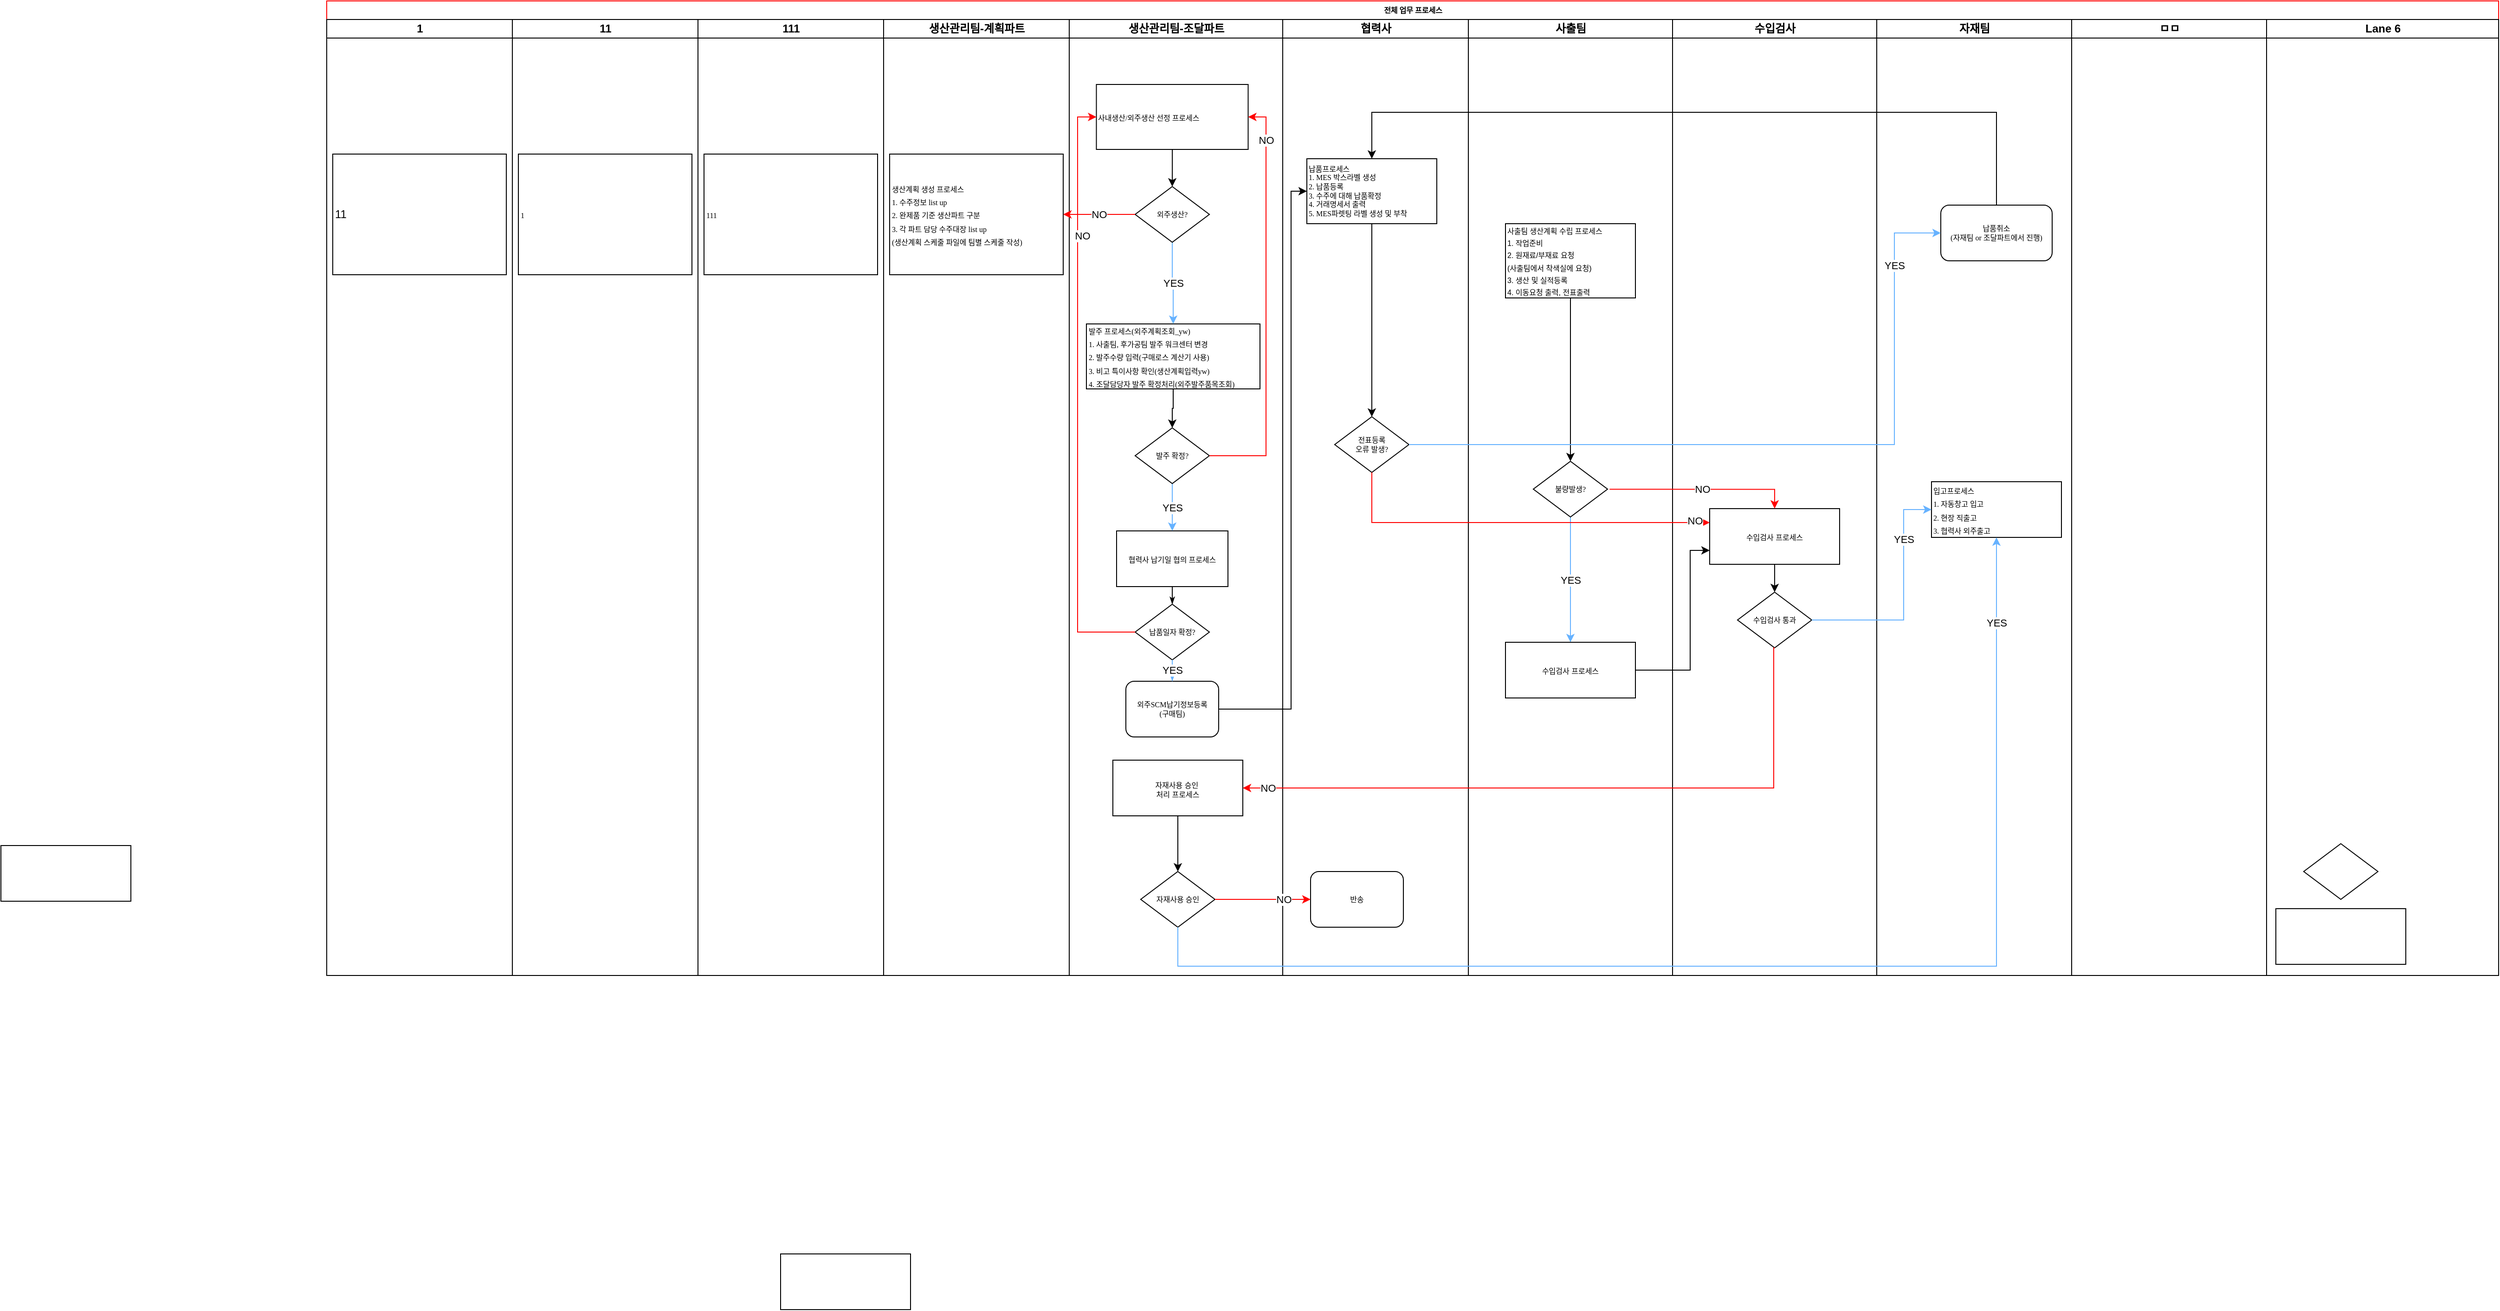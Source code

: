 <mxfile version="24.3.1" type="github">
  <diagram name="Page-1" id="74e2e168-ea6b-b213-b513-2b3c1d86103e">
    <mxGraphModel dx="2347" dy="1438" grid="1" gridSize="10" guides="1" tooltips="1" connect="1" arrows="1" fold="1" page="1" pageScale="1" pageWidth="1100" pageHeight="850" background="none" math="0" shadow="0">
      <root>
        <mxCell id="0" />
        <mxCell id="1" parent="0" />
        <mxCell id="77e6c97f196da883-1" value="전체 업무 프로세스" style="swimlane;html=1;childLayout=stackLayout;startSize=20;rounded=0;shadow=0;labelBackgroundColor=none;strokeWidth=1;fontFamily=Verdana;fontSize=8;align=center;strokeColor=#FF0000;" parent="1" vertex="1">
          <mxGeometry x="-139" y="-220" width="2340" height="1050" as="geometry" />
        </mxCell>
        <mxCell id="lvfCB4eY2tcOJgBGcnWr-15" value="1" style="swimlane;html=1;startSize=20;" vertex="1" parent="77e6c97f196da883-1">
          <mxGeometry y="20" width="200" height="1030" as="geometry" />
        </mxCell>
        <mxCell id="lvfCB4eY2tcOJgBGcnWr-16" value="11" style="rounded=0;whiteSpace=wrap;html=1;align=left;" vertex="1" parent="lvfCB4eY2tcOJgBGcnWr-15">
          <mxGeometry x="6.5" y="145" width="187" height="130" as="geometry" />
        </mxCell>
        <mxCell id="lvfCB4eY2tcOJgBGcnWr-13" value="11" style="swimlane;html=1;startSize=20;" vertex="1" parent="77e6c97f196da883-1">
          <mxGeometry x="200" y="20" width="200" height="1030" as="geometry" />
        </mxCell>
        <mxCell id="lvfCB4eY2tcOJgBGcnWr-14" value="&lt;div&gt;&lt;font face=&quot;Verdana&quot;&gt;&lt;span style=&quot;font-size: 8px;&quot;&gt;1&lt;/span&gt;&lt;/font&gt;&lt;/div&gt;" style="rounded=0;whiteSpace=wrap;html=1;align=left;" vertex="1" parent="lvfCB4eY2tcOJgBGcnWr-13">
          <mxGeometry x="6.5" y="145" width="187" height="130" as="geometry" />
        </mxCell>
        <mxCell id="lvfCB4eY2tcOJgBGcnWr-11" value="111" style="swimlane;html=1;startSize=20;" vertex="1" parent="77e6c97f196da883-1">
          <mxGeometry x="400" y="20" width="200" height="1030" as="geometry" />
        </mxCell>
        <mxCell id="lvfCB4eY2tcOJgBGcnWr-12" value="&lt;div&gt;&lt;font face=&quot;Verdana&quot;&gt;&lt;span style=&quot;font-size: 8px;&quot;&gt;111&lt;/span&gt;&lt;/font&gt;&lt;/div&gt;" style="rounded=0;whiteSpace=wrap;html=1;align=left;" vertex="1" parent="lvfCB4eY2tcOJgBGcnWr-11">
          <mxGeometry x="6.5" y="145" width="187" height="130" as="geometry" />
        </mxCell>
        <mxCell id="y9S3NXdiilQCgTe4i54k-29" value="생산관리팀-계획파트" style="swimlane;html=1;startSize=20;" parent="77e6c97f196da883-1" vertex="1">
          <mxGeometry x="600" y="20" width="200" height="1030" as="geometry" />
        </mxCell>
        <mxCell id="lvfCB4eY2tcOJgBGcnWr-2" value="&lt;div&gt;&lt;font face=&quot;Verdana&quot;&gt;&lt;span style=&quot;font-size: 8px;&quot;&gt;생산계획 생성 프로세스&lt;/span&gt;&lt;/font&gt;&lt;/div&gt;&lt;div&gt;&lt;font face=&quot;Verdana&quot;&gt;&lt;span style=&quot;font-size: 8px;&quot;&gt;1. 수주정보 list up&lt;/span&gt;&lt;/font&gt;&lt;/div&gt;&lt;div&gt;&lt;font face=&quot;Verdana&quot;&gt;&lt;span style=&quot;font-size: 8px;&quot;&gt;2. 완제품 기준 생산파트 구분&lt;/span&gt;&lt;/font&gt;&lt;/div&gt;&lt;div&gt;&lt;font face=&quot;Verdana&quot;&gt;&lt;span style=&quot;font-size: 8px;&quot;&gt;3. 각 파트 담당 수주대장 list up&lt;/span&gt;&lt;/font&gt;&lt;/div&gt;&lt;div&gt;&lt;font face=&quot;Verdana&quot;&gt;&lt;span style=&quot;font-size: 8px;&quot;&gt;(&lt;/span&gt;&lt;/font&gt;&lt;span style=&quot;font-size: 8px; font-family: Verdana; background-color: initial;&quot;&gt;생산계획 스케줄 파일에 팀별 스케줄 작성)&lt;/span&gt;&lt;/div&gt;" style="rounded=0;whiteSpace=wrap;html=1;align=left;" vertex="1" parent="y9S3NXdiilQCgTe4i54k-29">
          <mxGeometry x="6.5" y="145" width="187" height="130" as="geometry" />
        </mxCell>
        <mxCell id="77e6c97f196da883-2" value="생산관리팀-조달파트" style="swimlane;html=1;startSize=20;" parent="77e6c97f196da883-1" vertex="1">
          <mxGeometry x="800" y="20" width="230" height="1030" as="geometry" />
        </mxCell>
        <mxCell id="1W7hlDghSzM9yavTwnq8-4" value="&lt;span style=&quot;font-family: Verdana; font-size: 8px;&quot;&gt;협력사 납기일 협의 프로세스&lt;br&gt;&lt;/span&gt;" style="rounded=0;whiteSpace=wrap;html=1;" parent="77e6c97f196da883-2" vertex="1">
          <mxGeometry x="51" y="551" width="120" height="60" as="geometry" />
        </mxCell>
        <mxCell id="1W7hlDghSzM9yavTwnq8-7" value="&lt;span style=&quot;color: rgb(0, 0, 0); font-family: Verdana; font-size: 8px; font-style: normal; font-variant-ligatures: normal; font-variant-caps: normal; font-weight: 400; letter-spacing: normal; orphans: 2; text-align: center; text-indent: 0px; text-transform: none; widows: 2; word-spacing: 0px; -webkit-text-stroke-width: 0px; white-space: normal; background-color: rgb(251, 251, 251); text-decoration-thickness: initial; text-decoration-style: initial; text-decoration-color: initial; display: inline !important; float: none;&quot;&gt;납품일자 확정?&lt;/span&gt;" style="rhombus;whiteSpace=wrap;html=1;rounded=0;shadow=0;labelBackgroundColor=none;strokeWidth=1;fontFamily=Verdana;fontSize=8;align=center;" parent="77e6c97f196da883-2" vertex="1">
          <mxGeometry x="71" y="630" width="80" height="60" as="geometry" />
        </mxCell>
        <mxCell id="77e6c97f196da883-26" style="edgeStyle=orthogonalEdgeStyle;rounded=1;html=1;labelBackgroundColor=none;startArrow=none;startFill=0;startSize=5;endArrow=classicThin;endFill=1;endSize=5;jettySize=auto;orthogonalLoop=1;strokeWidth=1;fontFamily=Verdana;fontSize=8;exitX=0.5;exitY=1;exitDx=0;exitDy=0;entryX=0.5;entryY=0;entryDx=0;entryDy=0;" parent="77e6c97f196da883-2" source="1W7hlDghSzM9yavTwnq8-4" target="1W7hlDghSzM9yavTwnq8-7" edge="1">
          <mxGeometry relative="1" as="geometry">
            <mxPoint x="120" y="493" as="sourcePoint" />
            <mxPoint x="190" y="498" as="targetPoint" />
          </mxGeometry>
        </mxCell>
        <mxCell id="1W7hlDghSzM9yavTwnq8-14" value="&lt;div&gt;외주SCM납기정보등록&lt;/div&gt;&lt;div&gt;(구매팀)&lt;/div&gt;" style="rounded=1;whiteSpace=wrap;html=1;shadow=0;labelBackgroundColor=none;strokeWidth=1;fontFamily=Verdana;fontSize=8;align=center;" parent="77e6c97f196da883-2" vertex="1">
          <mxGeometry x="61" y="713" width="100" height="60" as="geometry" />
        </mxCell>
        <mxCell id="1W7hlDghSzM9yavTwnq8-10" style="edgeStyle=orthogonalEdgeStyle;rounded=1;html=1;labelBackgroundColor=none;startArrow=none;startFill=0;startSize=5;endArrow=classicThin;endFill=1;endSize=5;jettySize=auto;orthogonalLoop=1;strokeWidth=1;fontFamily=Verdana;fontSize=8;entryX=0.5;entryY=0;entryDx=0;entryDy=0;exitX=0.5;exitY=1;exitDx=0;exitDy=0;strokeColor=#66B2FF;" parent="77e6c97f196da883-2" source="1W7hlDghSzM9yavTwnq8-7" target="1W7hlDghSzM9yavTwnq8-14" edge="1">
          <mxGeometry relative="1" as="geometry">
            <mxPoint x="211" y="573" as="sourcePoint" />
            <mxPoint x="191" y="488" as="targetPoint" />
          </mxGeometry>
        </mxCell>
        <mxCell id="1W7hlDghSzM9yavTwnq8-11" value="YES" style="edgeLabel;html=1;align=center;verticalAlign=middle;resizable=0;points=[];" parent="1W7hlDghSzM9yavTwnq8-10" vertex="1" connectable="0">
          <mxGeometry x="0.199" y="-2" relative="1" as="geometry">
            <mxPoint x="2" y="-3" as="offset" />
          </mxGeometry>
        </mxCell>
        <mxCell id="1W7hlDghSzM9yavTwnq8-40" style="edgeStyle=orthogonalEdgeStyle;rounded=0;orthogonalLoop=1;jettySize=auto;html=1;entryX=0.5;entryY=0;entryDx=0;entryDy=0;" parent="77e6c97f196da883-2" source="1W7hlDghSzM9yavTwnq8-30" target="1W7hlDghSzM9yavTwnq8-37" edge="1">
          <mxGeometry relative="1" as="geometry" />
        </mxCell>
        <mxCell id="1W7hlDghSzM9yavTwnq8-30" value="&lt;font style=&quot;font-size: 8px;&quot;&gt;자재사용 승인&amp;nbsp;&lt;/font&gt;&lt;div style=&quot;font-size: 8px;&quot;&gt;&lt;font style=&quot;font-size: 8px;&quot;&gt;처리&amp;nbsp;&lt;span style=&quot;background-color: initial;&quot;&gt;프로세스&lt;/span&gt;&lt;/font&gt;&lt;/div&gt;" style="rounded=0;whiteSpace=wrap;html=1;" parent="77e6c97f196da883-2" vertex="1">
          <mxGeometry x="47" y="798" width="140" height="60" as="geometry" />
        </mxCell>
        <mxCell id="1W7hlDghSzM9yavTwnq8-37" value="자재사용 승인" style="rhombus;whiteSpace=wrap;html=1;rounded=0;shadow=0;labelBackgroundColor=none;strokeWidth=1;fontFamily=Verdana;fontSize=8;align=center;" parent="77e6c97f196da883-2" vertex="1">
          <mxGeometry x="77" y="918" width="80" height="60" as="geometry" />
        </mxCell>
        <mxCell id="lvfCB4eY2tcOJgBGcnWr-3" value="YES" style="edgeStyle=orthogonalEdgeStyle;rounded=0;orthogonalLoop=1;jettySize=auto;html=1;strokeColor=#66B2FF;" edge="1" parent="77e6c97f196da883-2" source="y9S3NXdiilQCgTe4i54k-55" target="1W7hlDghSzM9yavTwnq8-4">
          <mxGeometry relative="1" as="geometry" />
        </mxCell>
        <mxCell id="y9S3NXdiilQCgTe4i54k-55" value="발주 확정?" style="rhombus;whiteSpace=wrap;html=1;rounded=0;shadow=0;labelBackgroundColor=none;strokeWidth=1;fontFamily=Verdana;fontSize=8;align=center;" parent="77e6c97f196da883-2" vertex="1">
          <mxGeometry x="71" y="440" width="80" height="60" as="geometry" />
        </mxCell>
        <mxCell id="lvfCB4eY2tcOJgBGcnWr-6" value="" style="edgeStyle=orthogonalEdgeStyle;rounded=0;orthogonalLoop=1;jettySize=auto;html=1;" edge="1" parent="77e6c97f196da883-2" source="y9S3NXdiilQCgTe4i54k-60" target="y9S3NXdiilQCgTe4i54k-55">
          <mxGeometry relative="1" as="geometry" />
        </mxCell>
        <mxCell id="y9S3NXdiilQCgTe4i54k-60" value="&lt;div&gt;&lt;font face=&quot;Verdana&quot;&gt;&lt;span style=&quot;font-size: 8px;&quot;&gt;발주 프로세스&lt;/span&gt;&lt;/font&gt;&lt;span style=&quot;font-size: 8px; font-family: Verdana; background-color: initial;&quot;&gt;(외주계획조회_yw)&lt;br&gt;1. 사출팀, 후가공팀 발주 워크센터 변경&lt;/span&gt;&lt;/div&gt;&lt;div&gt;&lt;span style=&quot;font-size: 8px; font-family: Verdana; background-color: initial;&quot;&gt;2. 발주수량 입력(구매로스 계산기 사용)&lt;/span&gt;&lt;/div&gt;&lt;div&gt;&lt;span style=&quot;font-size: 8px; font-family: Verdana; background-color: initial;&quot;&gt;3. 비고 특이사항 확인(생산계획입력yw)&lt;/span&gt;&lt;/div&gt;&lt;div&gt;&lt;span style=&quot;font-size: 8px; font-family: Verdana; background-color: initial;&quot;&gt;4. 조달담당자 발주 확정처리(외주발주품목조회)&lt;/span&gt;&lt;/div&gt;" style="rounded=0;whiteSpace=wrap;html=1;align=left;" parent="77e6c97f196da883-2" vertex="1">
          <mxGeometry x="18.5" y="328" width="187" height="70" as="geometry" />
        </mxCell>
        <mxCell id="lvfCB4eY2tcOJgBGcnWr-10" style="edgeStyle=orthogonalEdgeStyle;rounded=0;orthogonalLoop=1;jettySize=auto;html=1;entryX=0.5;entryY=0;entryDx=0;entryDy=0;" edge="1" parent="77e6c97f196da883-2" source="lvfCB4eY2tcOJgBGcnWr-4" target="lvfCB4eY2tcOJgBGcnWr-7">
          <mxGeometry relative="1" as="geometry" />
        </mxCell>
        <mxCell id="lvfCB4eY2tcOJgBGcnWr-4" value="&lt;font face=&quot;Verdana&quot;&gt;&lt;span style=&quot;font-size: 8px;&quot;&gt;사내생산/외주생산 선정 프로세스&lt;/span&gt;&lt;/font&gt;" style="rounded=0;whiteSpace=wrap;html=1;align=left;" vertex="1" parent="77e6c97f196da883-2">
          <mxGeometry x="29.25" y="70" width="163.5" height="70" as="geometry" />
        </mxCell>
        <mxCell id="y9S3NXdiilQCgTe4i54k-64" value="NO" style="edgeStyle=orthogonalEdgeStyle;rounded=0;orthogonalLoop=1;jettySize=auto;html=1;exitX=0;exitY=0.5;exitDx=0;exitDy=0;entryX=0;entryY=0.5;entryDx=0;entryDy=0;strokeColor=#FF0000;" parent="77e6c97f196da883-2" source="1W7hlDghSzM9yavTwnq8-7" target="lvfCB4eY2tcOJgBGcnWr-4" edge="1">
          <mxGeometry x="0.536" y="-5" relative="1" as="geometry">
            <mxPoint x="18" y="665" as="sourcePoint" />
            <mxPoint x="-27" y="150" as="targetPoint" />
            <Array as="points">
              <mxPoint x="9" y="660" />
              <mxPoint x="9" y="105" />
            </Array>
            <mxPoint as="offset" />
          </mxGeometry>
        </mxCell>
        <mxCell id="lvfCB4eY2tcOJgBGcnWr-8" value="YES" style="edgeStyle=orthogonalEdgeStyle;rounded=0;orthogonalLoop=1;jettySize=auto;html=1;entryX=0.5;entryY=0;entryDx=0;entryDy=0;strokeColor=#66B2FF;" edge="1" parent="77e6c97f196da883-2" source="lvfCB4eY2tcOJgBGcnWr-7" target="y9S3NXdiilQCgTe4i54k-60">
          <mxGeometry relative="1" as="geometry" />
        </mxCell>
        <mxCell id="lvfCB4eY2tcOJgBGcnWr-7" value="외주생산?" style="rhombus;whiteSpace=wrap;html=1;rounded=0;shadow=0;labelBackgroundColor=none;strokeWidth=1;fontFamily=Verdana;fontSize=8;align=center;" vertex="1" parent="77e6c97f196da883-2">
          <mxGeometry x="71" y="180" width="80" height="60" as="geometry" />
        </mxCell>
        <mxCell id="y9S3NXdiilQCgTe4i54k-56" value="NO" style="edgeStyle=orthogonalEdgeStyle;rounded=0;orthogonalLoop=1;jettySize=auto;html=1;entryX=1;entryY=0.5;entryDx=0;entryDy=0;strokeColor=#FF0000;exitX=1;exitY=0.5;exitDx=0;exitDy=0;" parent="77e6c97f196da883-2" source="y9S3NXdiilQCgTe4i54k-55" target="lvfCB4eY2tcOJgBGcnWr-4" edge="1">
          <mxGeometry x="0.804" relative="1" as="geometry">
            <mxPoint x="154" y="470" as="sourcePoint" />
            <mxPoint x="199.75" y="105" as="targetPoint" />
            <Array as="points">
              <mxPoint x="212" y="470" />
              <mxPoint x="212" y="105" />
            </Array>
            <mxPoint as="offset" />
          </mxGeometry>
        </mxCell>
        <mxCell id="77e6c97f196da883-3" value="협력사" style="swimlane;html=1;startSize=20;" parent="77e6c97f196da883-1" vertex="1">
          <mxGeometry x="1030" y="20" width="200" height="1030" as="geometry" />
        </mxCell>
        <mxCell id="1W7hlDghSzM9yavTwnq8-17" style="edgeStyle=orthogonalEdgeStyle;rounded=0;orthogonalLoop=1;jettySize=auto;html=1;entryX=0.5;entryY=0;entryDx=0;entryDy=0;" parent="77e6c97f196da883-3" source="1W7hlDghSzM9yavTwnq8-6" target="1W7hlDghSzM9yavTwnq8-16" edge="1">
          <mxGeometry relative="1" as="geometry" />
        </mxCell>
        <mxCell id="1W7hlDghSzM9yavTwnq8-6" value="&lt;div style=&quot;font-size: 8px;&quot;&gt;&lt;font style=&quot;font-size: 8px;&quot; face=&quot;Verdana&quot;&gt;납품프로세스&lt;/font&gt;&lt;/div&gt;&lt;div style=&quot;font-size: 8px;&quot;&gt;&lt;font style=&quot;font-size: 8px;&quot; face=&quot;Verdana&quot;&gt;1. MES 박스라벨 생성&amp;nbsp;&lt;/font&gt;&lt;/div&gt;&lt;div style=&quot;font-size: 8px;&quot;&gt;&lt;font style=&quot;font-size: 8px;&quot; face=&quot;Verdana&quot;&gt;2. 납품등록&lt;/font&gt;&lt;/div&gt;&lt;div style=&quot;font-size: 8px;&quot;&gt;&lt;font style=&quot;font-size: 8px;&quot; face=&quot;Verdana&quot;&gt;3. 수주에 대해 납품확정&lt;/font&gt;&lt;/div&gt;&lt;div style=&quot;font-size: 8px;&quot;&gt;&lt;font style=&quot;font-size: 8px;&quot; face=&quot;Verdana&quot;&gt;4. 거래명세서 출력&lt;/font&gt;&lt;/div&gt;&lt;div style=&quot;font-size: 8px;&quot;&gt;&lt;font style=&quot;font-size: 8px;&quot; face=&quot;Verdana&quot;&gt;5. MES파렛팅 라벨 생성 및 부착&lt;/font&gt;&lt;/div&gt;" style="rounded=0;whiteSpace=wrap;html=1;align=left;" parent="77e6c97f196da883-3" vertex="1">
          <mxGeometry x="26" y="150" width="140" height="70" as="geometry" />
        </mxCell>
        <mxCell id="1W7hlDghSzM9yavTwnq8-16" value="전표등록&lt;div&gt;오류 발생?&lt;/div&gt;" style="rhombus;whiteSpace=wrap;html=1;rounded=0;shadow=0;labelBackgroundColor=none;strokeWidth=1;fontFamily=Verdana;fontSize=8;align=center;" parent="77e6c97f196da883-3" vertex="1">
          <mxGeometry x="56" y="428" width="80" height="60" as="geometry" />
        </mxCell>
        <mxCell id="1W7hlDghSzM9yavTwnq8-38" value="반송" style="rounded=1;whiteSpace=wrap;html=1;shadow=0;labelBackgroundColor=none;strokeWidth=1;fontFamily=Verdana;fontSize=8;align=center;verticalAlign=middle;" parent="77e6c97f196da883-3" vertex="1">
          <mxGeometry x="30" y="918" width="100" height="60" as="geometry" />
        </mxCell>
        <mxCell id="y9S3NXdiilQCgTe4i54k-43" value="사출팀" style="swimlane;html=1;startSize=20;" parent="77e6c97f196da883-1" vertex="1">
          <mxGeometry x="1230" y="20" width="220" height="1030" as="geometry" />
        </mxCell>
        <mxCell id="y9S3NXdiilQCgTe4i54k-51" value="" style="edgeStyle=orthogonalEdgeStyle;rounded=0;orthogonalLoop=1;jettySize=auto;html=1;" parent="y9S3NXdiilQCgTe4i54k-43" source="y9S3NXdiilQCgTe4i54k-48" target="y9S3NXdiilQCgTe4i54k-49" edge="1">
          <mxGeometry relative="1" as="geometry" />
        </mxCell>
        <mxCell id="y9S3NXdiilQCgTe4i54k-48" value="&lt;font style=&quot;font-size: 8px;&quot;&gt;사출팀 생산계획 수립 프로세스&lt;br&gt;1. 작업준비&amp;nbsp;&lt;br&gt;2. 원재료/부재료 요청&lt;br&gt;(사출팀에서 착색실에 요청)&lt;br&gt;3. 생산 및 실적등록&lt;br&gt;4. 이동요청 출력, 전표출력&lt;/font&gt;" style="rounded=0;whiteSpace=wrap;html=1;align=left;fontSize=11;fontFamily=Helvetica;" parent="y9S3NXdiilQCgTe4i54k-43" vertex="1">
          <mxGeometry x="40" y="220" width="140" height="80" as="geometry" />
        </mxCell>
        <mxCell id="y9S3NXdiilQCgTe4i54k-53" value="YES" style="edgeStyle=orthogonalEdgeStyle;rounded=0;orthogonalLoop=1;jettySize=auto;html=1;entryX=0.5;entryY=0;entryDx=0;entryDy=0;strokeColor=#66B2FF;" parent="y9S3NXdiilQCgTe4i54k-43" source="y9S3NXdiilQCgTe4i54k-49" target="y9S3NXdiilQCgTe4i54k-52" edge="1">
          <mxGeometry relative="1" as="geometry" />
        </mxCell>
        <mxCell id="y9S3NXdiilQCgTe4i54k-49" value="불량발생?" style="rhombus;whiteSpace=wrap;html=1;rounded=0;shadow=0;labelBackgroundColor=none;strokeWidth=1;fontFamily=Verdana;fontSize=8;align=center;" parent="y9S3NXdiilQCgTe4i54k-43" vertex="1">
          <mxGeometry x="70" y="476" width="80" height="60" as="geometry" />
        </mxCell>
        <mxCell id="y9S3NXdiilQCgTe4i54k-52" value="&lt;font style=&quot;font-size: 8px;&quot;&gt;수입검사 프로세스&lt;/font&gt;" style="rounded=0;whiteSpace=wrap;html=1;" parent="y9S3NXdiilQCgTe4i54k-43" vertex="1">
          <mxGeometry x="40" y="671" width="140" height="60" as="geometry" />
        </mxCell>
        <mxCell id="77e6c97f196da883-4" value="수입검사" style="swimlane;html=1;startSize=20;" parent="77e6c97f196da883-1" vertex="1">
          <mxGeometry x="1450" y="20" width="220" height="1030" as="geometry" />
        </mxCell>
        <mxCell id="1W7hlDghSzM9yavTwnq8-26" value="" style="edgeStyle=orthogonalEdgeStyle;rounded=0;orthogonalLoop=1;jettySize=auto;html=1;entryX=0.5;entryY=0;entryDx=0;entryDy=0;" parent="77e6c97f196da883-4" source="1W7hlDghSzM9yavTwnq8-25" target="77e6c97f196da883-16" edge="1">
          <mxGeometry relative="1" as="geometry">
            <mxPoint x="110" y="548" as="targetPoint" />
          </mxGeometry>
        </mxCell>
        <mxCell id="1W7hlDghSzM9yavTwnq8-25" value="&lt;font style=&quot;font-size: 8px;&quot;&gt;수입검사 프로세스&lt;/font&gt;" style="rounded=0;whiteSpace=wrap;html=1;" parent="77e6c97f196da883-4" vertex="1">
          <mxGeometry x="40" y="527" width="140" height="60" as="geometry" />
        </mxCell>
        <mxCell id="77e6c97f196da883-16" value="수입검사 통과" style="rhombus;whiteSpace=wrap;html=1;rounded=0;shadow=0;labelBackgroundColor=none;strokeWidth=1;fontFamily=Verdana;fontSize=8;align=center;" parent="77e6c97f196da883-4" vertex="1">
          <mxGeometry x="70" y="617" width="80" height="60" as="geometry" />
        </mxCell>
        <mxCell id="77e6c97f196da883-5" value="자재팀" style="swimlane;html=1;startSize=20;" parent="77e6c97f196da883-1" vertex="1">
          <mxGeometry x="1670" y="20" width="210" height="1030" as="geometry" />
        </mxCell>
        <mxCell id="77e6c97f196da883-12" value="&lt;div&gt;&lt;span style=&quot;background-color: initial;&quot;&gt;납품취소&lt;br&gt;&lt;/span&gt;(&lt;span style=&quot;background-color: initial;&quot;&gt;자재팀 or 조달파트에서 진행)&lt;/span&gt;&lt;/div&gt;" style="rounded=1;whiteSpace=wrap;html=1;shadow=0;labelBackgroundColor=none;strokeWidth=1;fontFamily=Verdana;fontSize=8;align=center;verticalAlign=middle;" parent="77e6c97f196da883-5" vertex="1">
          <mxGeometry x="69" y="200" width="120" height="60" as="geometry" />
        </mxCell>
        <mxCell id="1W7hlDghSzM9yavTwnq8-36" value="&lt;div&gt;&lt;font face=&quot;Verdana&quot;&gt;&lt;span style=&quot;font-size: 8px;&quot;&gt;입고프로세스&lt;/span&gt;&lt;/font&gt;&lt;/div&gt;&lt;div&gt;&lt;font face=&quot;Verdana&quot;&gt;&lt;span style=&quot;font-size: 8px;&quot;&gt;1. 자동창고 입고&amp;nbsp;&lt;/span&gt;&lt;/font&gt;&lt;/div&gt;&lt;div&gt;&lt;font face=&quot;Verdana&quot;&gt;&lt;span style=&quot;font-size: 8px;&quot;&gt;2. 현장 직출고&amp;nbsp;&lt;/span&gt;&lt;/font&gt;&lt;/div&gt;&lt;div&gt;&lt;font face=&quot;Verdana&quot;&gt;&lt;span style=&quot;font-size: 8px;&quot;&gt;3. 협력사 외주출고&lt;/span&gt;&lt;/font&gt;&lt;/div&gt;" style="rounded=0;whiteSpace=wrap;html=1;align=left;" parent="77e6c97f196da883-5" vertex="1">
          <mxGeometry x="59" y="498" width="140" height="60" as="geometry" />
        </mxCell>
        <mxCell id="77e6c97f196da883-6" value="ㅁㅁ" style="swimlane;html=1;startSize=20;" parent="77e6c97f196da883-1" vertex="1">
          <mxGeometry x="1880" y="20" width="210" height="1030" as="geometry" />
        </mxCell>
        <mxCell id="77e6c97f196da883-7" value="Lane 6" style="swimlane;html=1;startSize=20;" parent="77e6c97f196da883-1" vertex="1">
          <mxGeometry x="2090" y="20" width="250" height="1030" as="geometry" />
        </mxCell>
        <mxCell id="1W7hlDghSzM9yavTwnq8-23" value="" style="rounded=0;whiteSpace=wrap;html=1;" parent="77e6c97f196da883-7" vertex="1">
          <mxGeometry x="10" y="958" width="140" height="60" as="geometry" />
        </mxCell>
        <mxCell id="77e6c97f196da883-20" value="" style="rhombus;whiteSpace=wrap;html=1;rounded=0;shadow=0;labelBackgroundColor=none;strokeWidth=1;fontFamily=Verdana;fontSize=8;align=center;" parent="77e6c97f196da883-7" vertex="1">
          <mxGeometry x="40" y="888" width="80" height="60" as="geometry" />
        </mxCell>
        <mxCell id="1W7hlDghSzM9yavTwnq8-18" value="YES" style="edgeStyle=orthogonalEdgeStyle;rounded=0;orthogonalLoop=1;jettySize=auto;html=1;entryX=0;entryY=0.5;entryDx=0;entryDy=0;exitX=1;exitY=0.5;exitDx=0;exitDy=0;strokeColor=#66B2FF;" parent="77e6c97f196da883-1" source="1W7hlDghSzM9yavTwnq8-16" target="77e6c97f196da883-12" edge="1">
          <mxGeometry x="0.789" relative="1" as="geometry">
            <Array as="points">
              <mxPoint x="1689" y="478" />
              <mxPoint x="1689" y="250" />
            </Array>
            <mxPoint x="438" y="478" as="sourcePoint" />
            <mxPoint x="937" y="418" as="targetPoint" />
            <mxPoint as="offset" />
          </mxGeometry>
        </mxCell>
        <mxCell id="1W7hlDghSzM9yavTwnq8-28" value="YES" style="edgeStyle=orthogonalEdgeStyle;rounded=0;orthogonalLoop=1;jettySize=auto;html=1;entryX=0;entryY=0.5;entryDx=0;entryDy=0;strokeColor=#66B2FF;" parent="77e6c97f196da883-1" source="77e6c97f196da883-16" target="1W7hlDghSzM9yavTwnq8-36" edge="1">
          <mxGeometry x="0.501" relative="1" as="geometry">
            <mxPoint x="570" y="538" as="targetPoint" />
            <Array as="points">
              <mxPoint x="1699" y="667" />
              <mxPoint x="1699" y="548" />
            </Array>
            <mxPoint as="offset" />
          </mxGeometry>
        </mxCell>
        <mxCell id="1W7hlDghSzM9yavTwnq8-32" value="" style="edgeStyle=orthogonalEdgeStyle;rounded=0;orthogonalLoop=1;jettySize=auto;html=1;entryX=0.5;entryY=0;entryDx=0;entryDy=0;exitX=0.5;exitY=0;exitDx=0;exitDy=0;" parent="77e6c97f196da883-1" source="77e6c97f196da883-12" target="1W7hlDghSzM9yavTwnq8-6" edge="1">
          <mxGeometry relative="1" as="geometry">
            <Array as="points">
              <mxPoint x="1139" y="120" />
              <mxPoint x="466" y="120" />
            </Array>
          </mxGeometry>
        </mxCell>
        <mxCell id="1W7hlDghSzM9yavTwnq8-33" value="YES" style="edgeStyle=orthogonalEdgeStyle;rounded=0;orthogonalLoop=1;jettySize=auto;html=1;entryX=0.5;entryY=1;entryDx=0;entryDy=0;exitX=0.5;exitY=1;exitDx=0;exitDy=0;strokeColor=#66B2FF;" parent="77e6c97f196da883-1" source="1W7hlDghSzM9yavTwnq8-37" target="1W7hlDghSzM9yavTwnq8-36" edge="1">
          <mxGeometry x="0.867" relative="1" as="geometry">
            <mxPoint x="210" y="1018" as="sourcePoint" />
            <mxPoint x="620" y="588" as="targetPoint" />
            <Array as="points">
              <mxPoint x="917" y="1040" />
              <mxPoint x="1799" y="1040" />
            </Array>
            <mxPoint as="offset" />
          </mxGeometry>
        </mxCell>
        <mxCell id="1W7hlDghSzM9yavTwnq8-39" value="NO" style="edgeStyle=orthogonalEdgeStyle;rounded=0;orthogonalLoop=1;jettySize=auto;html=1;entryX=0;entryY=0.5;entryDx=0;entryDy=0;exitX=1;exitY=0.5;exitDx=0;exitDy=0;strokeColor=#FF0000;" parent="77e6c97f196da883-1" source="1W7hlDghSzM9yavTwnq8-37" target="1W7hlDghSzM9yavTwnq8-38" edge="1">
          <mxGeometry x="0.429" relative="1" as="geometry">
            <mxPoint x="120" y="968" as="sourcePoint" />
            <mxPoint as="offset" />
          </mxGeometry>
        </mxCell>
        <mxCell id="1W7hlDghSzM9yavTwnq8-20" value="NO" style="edgeStyle=orthogonalEdgeStyle;rounded=0;orthogonalLoop=1;jettySize=auto;html=1;strokeColor=#FF0000;entryX=0;entryY=0.25;entryDx=0;entryDy=0;exitX=0.5;exitY=1;exitDx=0;exitDy=0;" parent="77e6c97f196da883-1" source="1W7hlDghSzM9yavTwnq8-16" target="1W7hlDghSzM9yavTwnq8-25" edge="1">
          <mxGeometry x="0.92" y="2" relative="1" as="geometry">
            <mxPoint x="459" y="510" as="sourcePoint" />
            <mxPoint x="400" y="548" as="targetPoint" />
            <Array as="points">
              <mxPoint x="1126" y="562" />
            </Array>
            <mxPoint as="offset" />
          </mxGeometry>
        </mxCell>
        <mxCell id="y9S3NXdiilQCgTe4i54k-62" value="" style="edgeStyle=orthogonalEdgeStyle;rounded=0;orthogonalLoop=1;jettySize=auto;html=1;entryX=0;entryY=0.75;entryDx=0;entryDy=0;exitX=1;exitY=0.5;exitDx=0;exitDy=0;" parent="77e6c97f196da883-1" source="y9S3NXdiilQCgTe4i54k-52" target="1W7hlDghSzM9yavTwnq8-25" edge="1">
          <mxGeometry relative="1" as="geometry">
            <Array as="points">
              <mxPoint x="1469" y="721" />
              <mxPoint x="1469" y="592" />
            </Array>
          </mxGeometry>
        </mxCell>
        <mxCell id="y9S3NXdiilQCgTe4i54k-63" style="edgeStyle=orthogonalEdgeStyle;rounded=0;orthogonalLoop=1;jettySize=auto;html=1;exitX=1;exitY=0.5;exitDx=0;exitDy=0;entryX=0;entryY=0.5;entryDx=0;entryDy=0;" parent="77e6c97f196da883-1" source="1W7hlDghSzM9yavTwnq8-14" target="1W7hlDghSzM9yavTwnq8-6" edge="1">
          <mxGeometry relative="1" as="geometry">
            <Array as="points">
              <mxPoint x="1039" y="763" />
              <mxPoint x="1039" y="205" />
            </Array>
          </mxGeometry>
        </mxCell>
        <mxCell id="1W7hlDghSzM9yavTwnq8-29" value="" style="edgeStyle=orthogonalEdgeStyle;rounded=0;orthogonalLoop=1;jettySize=auto;html=1;exitX=0.5;exitY=1;exitDx=0;exitDy=0;entryX=1;entryY=0.5;entryDx=0;entryDy=0;strokeColor=#FF0000;" parent="77e6c97f196da883-1" source="77e6c97f196da883-16" target="1W7hlDghSzM9yavTwnq8-30" edge="1">
          <mxGeometry relative="1" as="geometry">
            <mxPoint x="329" y="848" as="targetPoint" />
            <Array as="points">
              <mxPoint x="1559" y="848" />
            </Array>
            <mxPoint x="878" y="667" as="sourcePoint" />
          </mxGeometry>
        </mxCell>
        <mxCell id="1W7hlDghSzM9yavTwnq8-31" value="NO" style="edgeLabel;html=1;align=center;verticalAlign=middle;resizable=0;points=[];" parent="1W7hlDghSzM9yavTwnq8-29" vertex="1" connectable="0">
          <mxGeometry x="-0.406" y="-4" relative="1" as="geometry">
            <mxPoint x="-482" y="4" as="offset" />
          </mxGeometry>
        </mxCell>
        <mxCell id="y9S3NXdiilQCgTe4i54k-50" value="NO" style="edgeStyle=orthogonalEdgeStyle;rounded=0;orthogonalLoop=1;jettySize=auto;html=1;entryX=0.5;entryY=0;entryDx=0;entryDy=0;strokeColor=#FF0000;exitX=1.027;exitY=0.503;exitDx=0;exitDy=0;exitPerimeter=0;" parent="77e6c97f196da883-1" source="y9S3NXdiilQCgTe4i54k-49" target="1W7hlDghSzM9yavTwnq8-25" edge="1">
          <mxGeometry relative="1" as="geometry">
            <Array as="points">
              <mxPoint x="1560" y="526" />
            </Array>
            <mxPoint x="769" y="510" as="sourcePoint" />
            <mxPoint x="949" y="531" as="targetPoint" />
          </mxGeometry>
        </mxCell>
        <mxCell id="lvfCB4eY2tcOJgBGcnWr-9" value="NO" style="edgeStyle=orthogonalEdgeStyle;rounded=0;orthogonalLoop=1;jettySize=auto;html=1;entryX=1;entryY=0.5;entryDx=0;entryDy=0;strokeColor=#FF0000;" edge="1" parent="77e6c97f196da883-1" source="lvfCB4eY2tcOJgBGcnWr-7" target="lvfCB4eY2tcOJgBGcnWr-2">
          <mxGeometry relative="1" as="geometry" />
        </mxCell>
        <mxCell id="y9S3NXdiilQCgTe4i54k-65" value="" style="rounded=0;whiteSpace=wrap;html=1;" parent="1" vertex="1">
          <mxGeometry x="-490" y="690" width="140" height="60" as="geometry" />
        </mxCell>
        <mxCell id="y9S3NXdiilQCgTe4i54k-66" value="" style="rounded=0;whiteSpace=wrap;html=1;" parent="1" vertex="1">
          <mxGeometry x="350" y="1130" width="140" height="60" as="geometry" />
        </mxCell>
      </root>
    </mxGraphModel>
  </diagram>
</mxfile>
